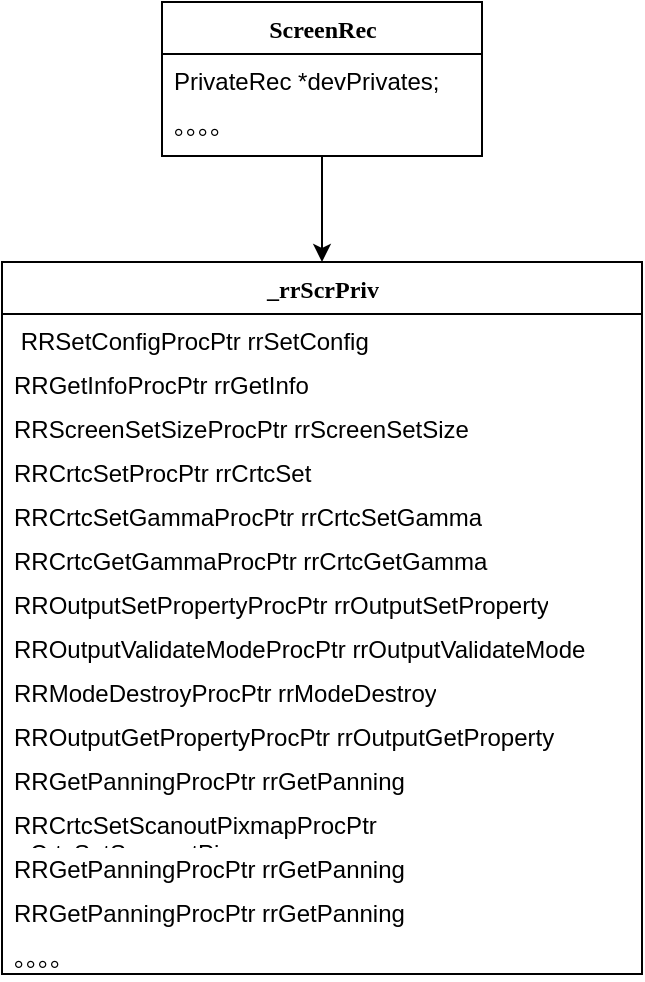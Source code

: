 <mxfile version="20.2.7" type="github">
  <diagram name="Page-1" id="9f46799a-70d6-7492-0946-bef42562c5a5">
    <mxGraphModel dx="1422" dy="736" grid="1" gridSize="10" guides="1" tooltips="1" connect="1" arrows="1" fold="1" page="1" pageScale="1" pageWidth="1100" pageHeight="850" background="none" math="0" shadow="0">
      <root>
        <mxCell id="0" />
        <mxCell id="1" parent="0" />
        <mxCell id="ifsH5CPKWIjFdErkyUGp-15" value="" style="edgeStyle=orthogonalEdgeStyle;rounded=0;orthogonalLoop=1;jettySize=auto;html=1;" edge="1" parent="1" source="78961159f06e98e8-17" target="ifsH5CPKWIjFdErkyUGp-12">
          <mxGeometry relative="1" as="geometry" />
        </mxCell>
        <mxCell id="78961159f06e98e8-17" value="ScreenRec" style="swimlane;html=1;fontStyle=1;align=center;verticalAlign=top;childLayout=stackLayout;horizontal=1;startSize=26;horizontalStack=0;resizeParent=1;resizeLast=0;collapsible=1;marginBottom=0;swimlaneFillColor=#ffffff;rounded=0;shadow=0;comic=0;labelBackgroundColor=none;strokeWidth=1;fillColor=none;fontFamily=Verdana;fontSize=12" parent="1" vertex="1">
          <mxGeometry x="160" y="50" width="160" height="77" as="geometry">
            <mxRectangle x="90" y="83" width="100" height="30" as="alternateBounds" />
          </mxGeometry>
        </mxCell>
        <mxCell id="H6uiesWC6OOMEWxVu0ya-1" value="PrivateRec *devPrivates;" style="text;html=1;strokeColor=none;fillColor=none;align=left;verticalAlign=top;spacingLeft=4;spacingRight=4;whiteSpace=wrap;overflow=hidden;rotatable=0;points=[[0,0.5],[1,0.5]];portConstraint=eastwest;" parent="78961159f06e98e8-17" vertex="1">
          <mxGeometry y="26" width="160" height="22" as="geometry" />
        </mxCell>
        <mxCell id="H6uiesWC6OOMEWxVu0ya-2" value="。。。。" style="text;html=1;strokeColor=none;fillColor=none;align=left;verticalAlign=top;spacingLeft=4;spacingRight=4;whiteSpace=wrap;overflow=hidden;rotatable=0;points=[[0,0.5],[1,0.5]];portConstraint=eastwest;" parent="78961159f06e98e8-17" vertex="1">
          <mxGeometry y="48" width="160" height="22" as="geometry" />
        </mxCell>
        <mxCell id="ifsH5CPKWIjFdErkyUGp-12" value="_rrScrPriv" style="swimlane;html=1;fontStyle=1;align=center;verticalAlign=top;childLayout=stackLayout;horizontal=1;startSize=26;horizontalStack=0;resizeParent=1;resizeLast=0;collapsible=1;marginBottom=0;swimlaneFillColor=#ffffff;rounded=0;shadow=0;comic=0;labelBackgroundColor=none;strokeWidth=1;fillColor=none;fontFamily=Verdana;fontSize=12" vertex="1" parent="1">
          <mxGeometry x="80" y="180" width="320" height="356" as="geometry">
            <mxRectangle x="90" y="83" width="100" height="30" as="alternateBounds" />
          </mxGeometry>
        </mxCell>
        <mxCell id="ifsH5CPKWIjFdErkyUGp-13" value="&amp;nbsp;RRSetConfigProcPtr rrSetConfig" style="text;html=1;strokeColor=none;fillColor=none;align=left;verticalAlign=top;spacingLeft=4;spacingRight=4;whiteSpace=wrap;overflow=hidden;rotatable=0;points=[[0,0.5],[1,0.5]];portConstraint=eastwest;" vertex="1" parent="ifsH5CPKWIjFdErkyUGp-12">
          <mxGeometry y="26" width="320" height="22" as="geometry" />
        </mxCell>
        <mxCell id="ifsH5CPKWIjFdErkyUGp-18" value="RRGetInfoProcPtr rrGetInfo" style="text;html=1;strokeColor=none;fillColor=none;align=left;verticalAlign=top;spacingLeft=4;spacingRight=4;whiteSpace=wrap;overflow=hidden;rotatable=0;points=[[0,0.5],[1,0.5]];portConstraint=eastwest;" vertex="1" parent="ifsH5CPKWIjFdErkyUGp-12">
          <mxGeometry y="48" width="320" height="22" as="geometry" />
        </mxCell>
        <mxCell id="ifsH5CPKWIjFdErkyUGp-19" value="RRScreenSetSizeProcPtr rrScreenSetSize" style="text;html=1;strokeColor=none;fillColor=none;align=left;verticalAlign=top;spacingLeft=4;spacingRight=4;whiteSpace=wrap;overflow=hidden;rotatable=0;points=[[0,0.5],[1,0.5]];portConstraint=eastwest;" vertex="1" parent="ifsH5CPKWIjFdErkyUGp-12">
          <mxGeometry y="70" width="320" height="22" as="geometry" />
        </mxCell>
        <mxCell id="ifsH5CPKWIjFdErkyUGp-20" value="RRCrtcSetProcPtr rrCrtcSet" style="text;html=1;strokeColor=none;fillColor=none;align=left;verticalAlign=top;spacingLeft=4;spacingRight=4;whiteSpace=wrap;overflow=hidden;rotatable=0;points=[[0,0.5],[1,0.5]];portConstraint=eastwest;" vertex="1" parent="ifsH5CPKWIjFdErkyUGp-12">
          <mxGeometry y="92" width="320" height="22" as="geometry" />
        </mxCell>
        <mxCell id="ifsH5CPKWIjFdErkyUGp-21" value="RRCrtcSetGammaProcPtr rrCrtcSetGamma" style="text;html=1;strokeColor=none;fillColor=none;align=left;verticalAlign=top;spacingLeft=4;spacingRight=4;whiteSpace=wrap;overflow=hidden;rotatable=0;points=[[0,0.5],[1,0.5]];portConstraint=eastwest;" vertex="1" parent="ifsH5CPKWIjFdErkyUGp-12">
          <mxGeometry y="114" width="320" height="22" as="geometry" />
        </mxCell>
        <mxCell id="ifsH5CPKWIjFdErkyUGp-22" value="RRCrtcGetGammaProcPtr rrCrtcGetGamma" style="text;html=1;strokeColor=none;fillColor=none;align=left;verticalAlign=top;spacingLeft=4;spacingRight=4;whiteSpace=wrap;overflow=hidden;rotatable=0;points=[[0,0.5],[1,0.5]];portConstraint=eastwest;" vertex="1" parent="ifsH5CPKWIjFdErkyUGp-12">
          <mxGeometry y="136" width="320" height="22" as="geometry" />
        </mxCell>
        <mxCell id="ifsH5CPKWIjFdErkyUGp-23" value="RROutputSetPropertyProcPtr rrOutputSetProperty" style="text;html=1;strokeColor=none;fillColor=none;align=left;verticalAlign=top;spacingLeft=4;spacingRight=4;whiteSpace=wrap;overflow=hidden;rotatable=0;points=[[0,0.5],[1,0.5]];portConstraint=eastwest;" vertex="1" parent="ifsH5CPKWIjFdErkyUGp-12">
          <mxGeometry y="158" width="320" height="22" as="geometry" />
        </mxCell>
        <mxCell id="ifsH5CPKWIjFdErkyUGp-24" value="RROutputValidateModeProcPtr rrOutputValidateMode" style="text;html=1;strokeColor=none;fillColor=none;align=left;verticalAlign=top;spacingLeft=4;spacingRight=4;whiteSpace=wrap;overflow=hidden;rotatable=0;points=[[0,0.5],[1,0.5]];portConstraint=eastwest;" vertex="1" parent="ifsH5CPKWIjFdErkyUGp-12">
          <mxGeometry y="180" width="320" height="22" as="geometry" />
        </mxCell>
        <mxCell id="ifsH5CPKWIjFdErkyUGp-25" value="RRModeDestroyProcPtr rrModeDestroy" style="text;html=1;strokeColor=none;fillColor=none;align=left;verticalAlign=top;spacingLeft=4;spacingRight=4;whiteSpace=wrap;overflow=hidden;rotatable=0;points=[[0,0.5],[1,0.5]];portConstraint=eastwest;" vertex="1" parent="ifsH5CPKWIjFdErkyUGp-12">
          <mxGeometry y="202" width="320" height="22" as="geometry" />
        </mxCell>
        <mxCell id="ifsH5CPKWIjFdErkyUGp-26" value="RROutputGetPropertyProcPtr rrOutputGetProperty" style="text;html=1;strokeColor=none;fillColor=none;align=left;verticalAlign=top;spacingLeft=4;spacingRight=4;whiteSpace=wrap;overflow=hidden;rotatable=0;points=[[0,0.5],[1,0.5]];portConstraint=eastwest;" vertex="1" parent="ifsH5CPKWIjFdErkyUGp-12">
          <mxGeometry y="224" width="320" height="22" as="geometry" />
        </mxCell>
        <mxCell id="ifsH5CPKWIjFdErkyUGp-27" value="RRGetPanningProcPtr rrGetPanning" style="text;html=1;strokeColor=none;fillColor=none;align=left;verticalAlign=top;spacingLeft=4;spacingRight=4;whiteSpace=wrap;overflow=hidden;rotatable=0;points=[[0,0.5],[1,0.5]];portConstraint=eastwest;" vertex="1" parent="ifsH5CPKWIjFdErkyUGp-12">
          <mxGeometry y="246" width="320" height="22" as="geometry" />
        </mxCell>
        <mxCell id="ifsH5CPKWIjFdErkyUGp-28" value="RRCrtcSetScanoutPixmapProcPtr rrCrtcSetScanoutPixmap" style="text;html=1;strokeColor=none;fillColor=none;align=left;verticalAlign=top;spacingLeft=4;spacingRight=4;whiteSpace=wrap;overflow=hidden;rotatable=0;points=[[0,0.5],[1,0.5]];portConstraint=eastwest;" vertex="1" parent="ifsH5CPKWIjFdErkyUGp-12">
          <mxGeometry y="268" width="320" height="22" as="geometry" />
        </mxCell>
        <mxCell id="ifsH5CPKWIjFdErkyUGp-29" value="RRGetPanningProcPtr rrGetPanning" style="text;html=1;strokeColor=none;fillColor=none;align=left;verticalAlign=top;spacingLeft=4;spacingRight=4;whiteSpace=wrap;overflow=hidden;rotatable=0;points=[[0,0.5],[1,0.5]];portConstraint=eastwest;" vertex="1" parent="ifsH5CPKWIjFdErkyUGp-12">
          <mxGeometry y="290" width="320" height="22" as="geometry" />
        </mxCell>
        <mxCell id="ifsH5CPKWIjFdErkyUGp-30" value="RRGetPanningProcPtr rrGetPanning" style="text;html=1;strokeColor=none;fillColor=none;align=left;verticalAlign=top;spacingLeft=4;spacingRight=4;whiteSpace=wrap;overflow=hidden;rotatable=0;points=[[0,0.5],[1,0.5]];portConstraint=eastwest;" vertex="1" parent="ifsH5CPKWIjFdErkyUGp-12">
          <mxGeometry y="312" width="320" height="22" as="geometry" />
        </mxCell>
        <mxCell id="ifsH5CPKWIjFdErkyUGp-14" value="。。。。" style="text;html=1;strokeColor=none;fillColor=none;align=left;verticalAlign=top;spacingLeft=4;spacingRight=4;whiteSpace=wrap;overflow=hidden;rotatable=0;points=[[0,0.5],[1,0.5]];portConstraint=eastwest;" vertex="1" parent="ifsH5CPKWIjFdErkyUGp-12">
          <mxGeometry y="334" width="320" height="22" as="geometry" />
        </mxCell>
      </root>
    </mxGraphModel>
  </diagram>
</mxfile>
